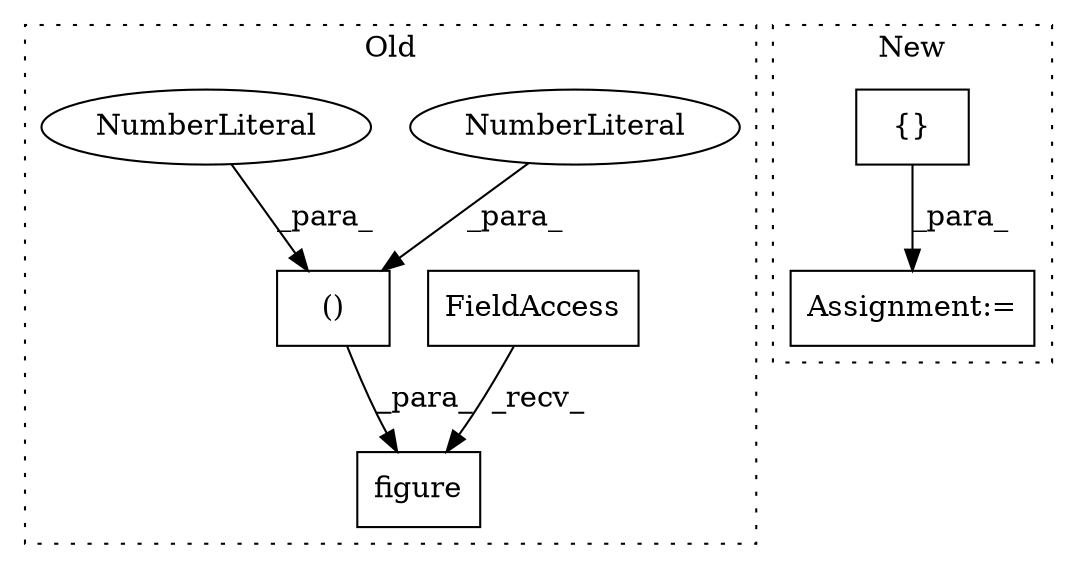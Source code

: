 digraph G {
subgraph cluster0 {
1 [label="figure" a="32" s="2098,2134" l="7,2" shape="box"];
4 [label="FieldAccess" a="22" s="2080" l="10" shape="box"];
5 [label="()" a="106" s="2119" l="15" shape="box"];
6 [label="NumberLiteral" a="34" s="2119" l="1" shape="ellipse"];
7 [label="NumberLiteral" a="34" s="2133" l="1" shape="ellipse"];
label = "Old";
style="dotted";
}
subgraph cluster1 {
2 [label="{}" a="4" s="1953,1975" l="1,1" shape="box"];
3 [label="Assignment:=" a="7" s="1930" l="1" shape="box"];
label = "New";
style="dotted";
}
2 -> 3 [label="_para_"];
4 -> 1 [label="_recv_"];
5 -> 1 [label="_para_"];
6 -> 5 [label="_para_"];
7 -> 5 [label="_para_"];
}